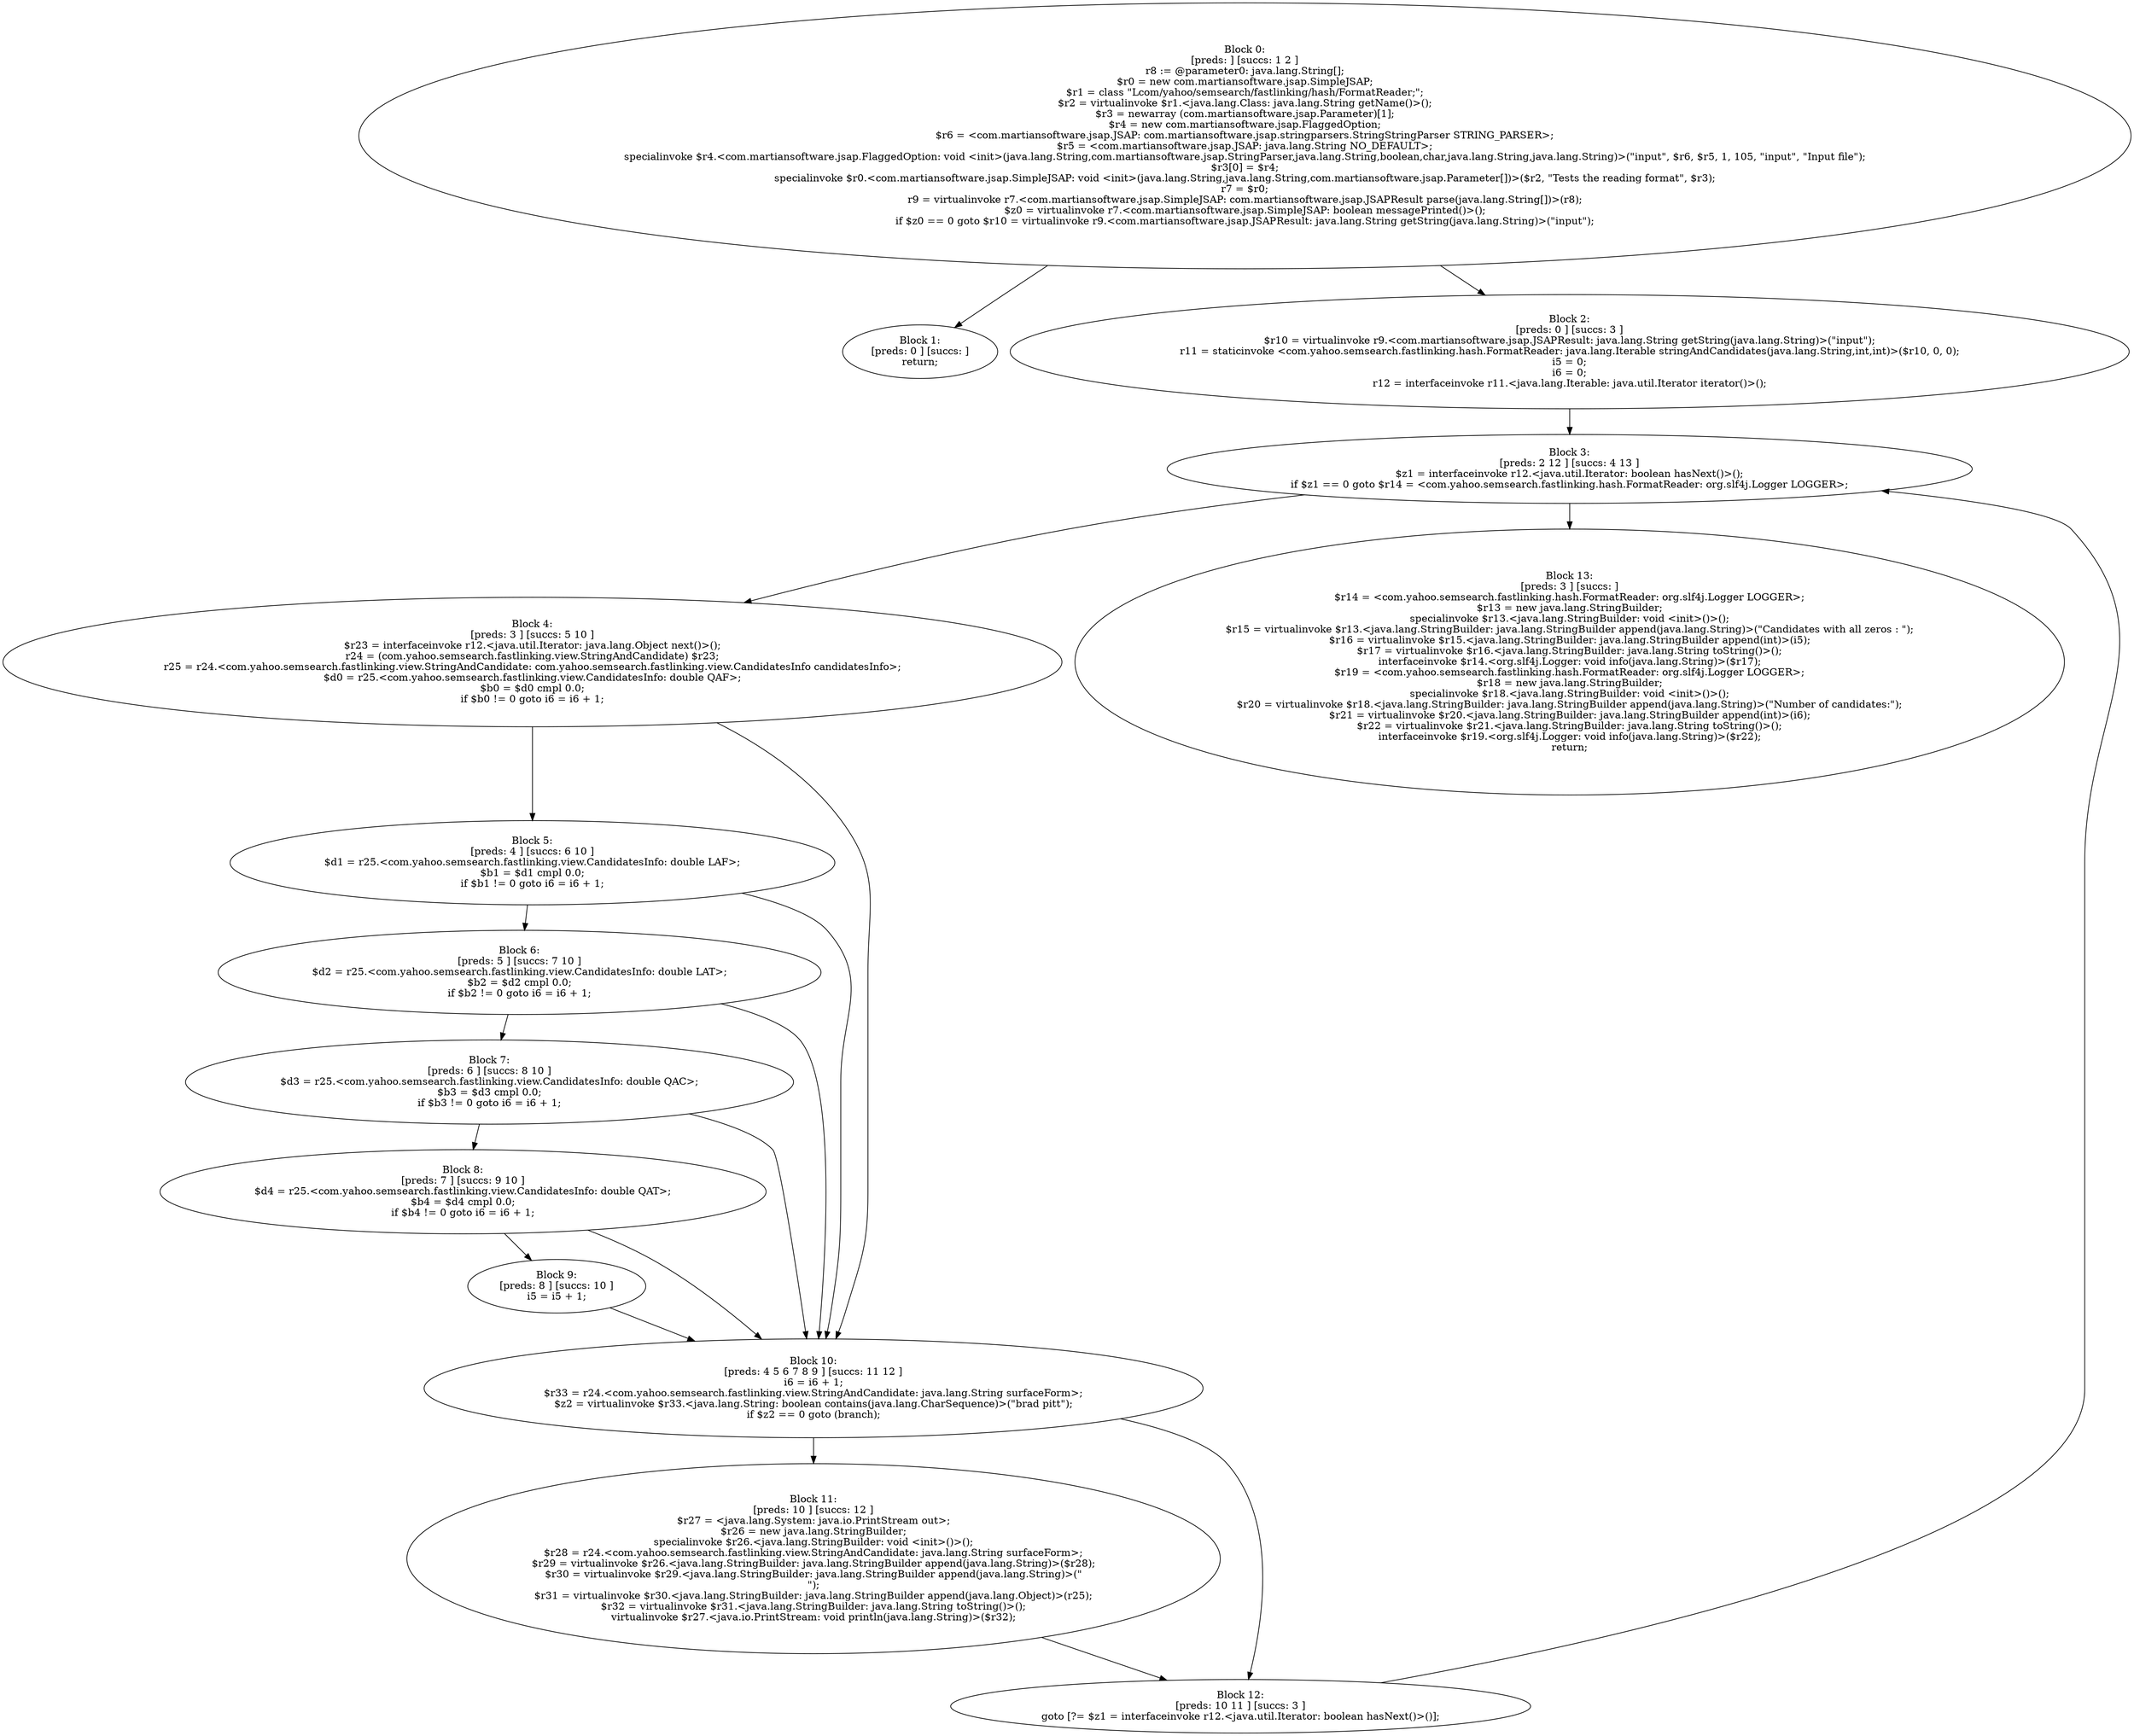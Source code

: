 digraph "unitGraph" {
    "Block 0:
[preds: ] [succs: 1 2 ]
r8 := @parameter0: java.lang.String[];
$r0 = new com.martiansoftware.jsap.SimpleJSAP;
$r1 = class \"Lcom/yahoo/semsearch/fastlinking/hash/FormatReader;\";
$r2 = virtualinvoke $r1.<java.lang.Class: java.lang.String getName()>();
$r3 = newarray (com.martiansoftware.jsap.Parameter)[1];
$r4 = new com.martiansoftware.jsap.FlaggedOption;
$r6 = <com.martiansoftware.jsap.JSAP: com.martiansoftware.jsap.stringparsers.StringStringParser STRING_PARSER>;
$r5 = <com.martiansoftware.jsap.JSAP: java.lang.String NO_DEFAULT>;
specialinvoke $r4.<com.martiansoftware.jsap.FlaggedOption: void <init>(java.lang.String,com.martiansoftware.jsap.StringParser,java.lang.String,boolean,char,java.lang.String,java.lang.String)>(\"input\", $r6, $r5, 1, 105, \"input\", \"Input file\");
$r3[0] = $r4;
specialinvoke $r0.<com.martiansoftware.jsap.SimpleJSAP: void <init>(java.lang.String,java.lang.String,com.martiansoftware.jsap.Parameter[])>($r2, \"Tests the reading format\", $r3);
r7 = $r0;
r9 = virtualinvoke r7.<com.martiansoftware.jsap.SimpleJSAP: com.martiansoftware.jsap.JSAPResult parse(java.lang.String[])>(r8);
$z0 = virtualinvoke r7.<com.martiansoftware.jsap.SimpleJSAP: boolean messagePrinted()>();
if $z0 == 0 goto $r10 = virtualinvoke r9.<com.martiansoftware.jsap.JSAPResult: java.lang.String getString(java.lang.String)>(\"input\");
"
    "Block 1:
[preds: 0 ] [succs: ]
return;
"
    "Block 2:
[preds: 0 ] [succs: 3 ]
$r10 = virtualinvoke r9.<com.martiansoftware.jsap.JSAPResult: java.lang.String getString(java.lang.String)>(\"input\");
r11 = staticinvoke <com.yahoo.semsearch.fastlinking.hash.FormatReader: java.lang.Iterable stringAndCandidates(java.lang.String,int,int)>($r10, 0, 0);
i5 = 0;
i6 = 0;
r12 = interfaceinvoke r11.<java.lang.Iterable: java.util.Iterator iterator()>();
"
    "Block 3:
[preds: 2 12 ] [succs: 4 13 ]
$z1 = interfaceinvoke r12.<java.util.Iterator: boolean hasNext()>();
if $z1 == 0 goto $r14 = <com.yahoo.semsearch.fastlinking.hash.FormatReader: org.slf4j.Logger LOGGER>;
"
    "Block 4:
[preds: 3 ] [succs: 5 10 ]
$r23 = interfaceinvoke r12.<java.util.Iterator: java.lang.Object next()>();
r24 = (com.yahoo.semsearch.fastlinking.view.StringAndCandidate) $r23;
r25 = r24.<com.yahoo.semsearch.fastlinking.view.StringAndCandidate: com.yahoo.semsearch.fastlinking.view.CandidatesInfo candidatesInfo>;
$d0 = r25.<com.yahoo.semsearch.fastlinking.view.CandidatesInfo: double QAF>;
$b0 = $d0 cmpl 0.0;
if $b0 != 0 goto i6 = i6 + 1;
"
    "Block 5:
[preds: 4 ] [succs: 6 10 ]
$d1 = r25.<com.yahoo.semsearch.fastlinking.view.CandidatesInfo: double LAF>;
$b1 = $d1 cmpl 0.0;
if $b1 != 0 goto i6 = i6 + 1;
"
    "Block 6:
[preds: 5 ] [succs: 7 10 ]
$d2 = r25.<com.yahoo.semsearch.fastlinking.view.CandidatesInfo: double LAT>;
$b2 = $d2 cmpl 0.0;
if $b2 != 0 goto i6 = i6 + 1;
"
    "Block 7:
[preds: 6 ] [succs: 8 10 ]
$d3 = r25.<com.yahoo.semsearch.fastlinking.view.CandidatesInfo: double QAC>;
$b3 = $d3 cmpl 0.0;
if $b3 != 0 goto i6 = i6 + 1;
"
    "Block 8:
[preds: 7 ] [succs: 9 10 ]
$d4 = r25.<com.yahoo.semsearch.fastlinking.view.CandidatesInfo: double QAT>;
$b4 = $d4 cmpl 0.0;
if $b4 != 0 goto i6 = i6 + 1;
"
    "Block 9:
[preds: 8 ] [succs: 10 ]
i5 = i5 + 1;
"
    "Block 10:
[preds: 4 5 6 7 8 9 ] [succs: 11 12 ]
i6 = i6 + 1;
$r33 = r24.<com.yahoo.semsearch.fastlinking.view.StringAndCandidate: java.lang.String surfaceForm>;
$z2 = virtualinvoke $r33.<java.lang.String: boolean contains(java.lang.CharSequence)>(\"brad pitt\");
if $z2 == 0 goto (branch);
"
    "Block 11:
[preds: 10 ] [succs: 12 ]
$r27 = <java.lang.System: java.io.PrintStream out>;
$r26 = new java.lang.StringBuilder;
specialinvoke $r26.<java.lang.StringBuilder: void <init>()>();
$r28 = r24.<com.yahoo.semsearch.fastlinking.view.StringAndCandidate: java.lang.String surfaceForm>;
$r29 = virtualinvoke $r26.<java.lang.StringBuilder: java.lang.StringBuilder append(java.lang.String)>($r28);
$r30 = virtualinvoke $r29.<java.lang.StringBuilder: java.lang.StringBuilder append(java.lang.String)>(\"\n\");
$r31 = virtualinvoke $r30.<java.lang.StringBuilder: java.lang.StringBuilder append(java.lang.Object)>(r25);
$r32 = virtualinvoke $r31.<java.lang.StringBuilder: java.lang.String toString()>();
virtualinvoke $r27.<java.io.PrintStream: void println(java.lang.String)>($r32);
"
    "Block 12:
[preds: 10 11 ] [succs: 3 ]
goto [?= $z1 = interfaceinvoke r12.<java.util.Iterator: boolean hasNext()>()];
"
    "Block 13:
[preds: 3 ] [succs: ]
$r14 = <com.yahoo.semsearch.fastlinking.hash.FormatReader: org.slf4j.Logger LOGGER>;
$r13 = new java.lang.StringBuilder;
specialinvoke $r13.<java.lang.StringBuilder: void <init>()>();
$r15 = virtualinvoke $r13.<java.lang.StringBuilder: java.lang.StringBuilder append(java.lang.String)>(\"Candidates with all zeros : \");
$r16 = virtualinvoke $r15.<java.lang.StringBuilder: java.lang.StringBuilder append(int)>(i5);
$r17 = virtualinvoke $r16.<java.lang.StringBuilder: java.lang.String toString()>();
interfaceinvoke $r14.<org.slf4j.Logger: void info(java.lang.String)>($r17);
$r19 = <com.yahoo.semsearch.fastlinking.hash.FormatReader: org.slf4j.Logger LOGGER>;
$r18 = new java.lang.StringBuilder;
specialinvoke $r18.<java.lang.StringBuilder: void <init>()>();
$r20 = virtualinvoke $r18.<java.lang.StringBuilder: java.lang.StringBuilder append(java.lang.String)>(\"Number of candidates:\");
$r21 = virtualinvoke $r20.<java.lang.StringBuilder: java.lang.StringBuilder append(int)>(i6);
$r22 = virtualinvoke $r21.<java.lang.StringBuilder: java.lang.String toString()>();
interfaceinvoke $r19.<org.slf4j.Logger: void info(java.lang.String)>($r22);
return;
"
    "Block 0:
[preds: ] [succs: 1 2 ]
r8 := @parameter0: java.lang.String[];
$r0 = new com.martiansoftware.jsap.SimpleJSAP;
$r1 = class \"Lcom/yahoo/semsearch/fastlinking/hash/FormatReader;\";
$r2 = virtualinvoke $r1.<java.lang.Class: java.lang.String getName()>();
$r3 = newarray (com.martiansoftware.jsap.Parameter)[1];
$r4 = new com.martiansoftware.jsap.FlaggedOption;
$r6 = <com.martiansoftware.jsap.JSAP: com.martiansoftware.jsap.stringparsers.StringStringParser STRING_PARSER>;
$r5 = <com.martiansoftware.jsap.JSAP: java.lang.String NO_DEFAULT>;
specialinvoke $r4.<com.martiansoftware.jsap.FlaggedOption: void <init>(java.lang.String,com.martiansoftware.jsap.StringParser,java.lang.String,boolean,char,java.lang.String,java.lang.String)>(\"input\", $r6, $r5, 1, 105, \"input\", \"Input file\");
$r3[0] = $r4;
specialinvoke $r0.<com.martiansoftware.jsap.SimpleJSAP: void <init>(java.lang.String,java.lang.String,com.martiansoftware.jsap.Parameter[])>($r2, \"Tests the reading format\", $r3);
r7 = $r0;
r9 = virtualinvoke r7.<com.martiansoftware.jsap.SimpleJSAP: com.martiansoftware.jsap.JSAPResult parse(java.lang.String[])>(r8);
$z0 = virtualinvoke r7.<com.martiansoftware.jsap.SimpleJSAP: boolean messagePrinted()>();
if $z0 == 0 goto $r10 = virtualinvoke r9.<com.martiansoftware.jsap.JSAPResult: java.lang.String getString(java.lang.String)>(\"input\");
"->"Block 1:
[preds: 0 ] [succs: ]
return;
";
    "Block 0:
[preds: ] [succs: 1 2 ]
r8 := @parameter0: java.lang.String[];
$r0 = new com.martiansoftware.jsap.SimpleJSAP;
$r1 = class \"Lcom/yahoo/semsearch/fastlinking/hash/FormatReader;\";
$r2 = virtualinvoke $r1.<java.lang.Class: java.lang.String getName()>();
$r3 = newarray (com.martiansoftware.jsap.Parameter)[1];
$r4 = new com.martiansoftware.jsap.FlaggedOption;
$r6 = <com.martiansoftware.jsap.JSAP: com.martiansoftware.jsap.stringparsers.StringStringParser STRING_PARSER>;
$r5 = <com.martiansoftware.jsap.JSAP: java.lang.String NO_DEFAULT>;
specialinvoke $r4.<com.martiansoftware.jsap.FlaggedOption: void <init>(java.lang.String,com.martiansoftware.jsap.StringParser,java.lang.String,boolean,char,java.lang.String,java.lang.String)>(\"input\", $r6, $r5, 1, 105, \"input\", \"Input file\");
$r3[0] = $r4;
specialinvoke $r0.<com.martiansoftware.jsap.SimpleJSAP: void <init>(java.lang.String,java.lang.String,com.martiansoftware.jsap.Parameter[])>($r2, \"Tests the reading format\", $r3);
r7 = $r0;
r9 = virtualinvoke r7.<com.martiansoftware.jsap.SimpleJSAP: com.martiansoftware.jsap.JSAPResult parse(java.lang.String[])>(r8);
$z0 = virtualinvoke r7.<com.martiansoftware.jsap.SimpleJSAP: boolean messagePrinted()>();
if $z0 == 0 goto $r10 = virtualinvoke r9.<com.martiansoftware.jsap.JSAPResult: java.lang.String getString(java.lang.String)>(\"input\");
"->"Block 2:
[preds: 0 ] [succs: 3 ]
$r10 = virtualinvoke r9.<com.martiansoftware.jsap.JSAPResult: java.lang.String getString(java.lang.String)>(\"input\");
r11 = staticinvoke <com.yahoo.semsearch.fastlinking.hash.FormatReader: java.lang.Iterable stringAndCandidates(java.lang.String,int,int)>($r10, 0, 0);
i5 = 0;
i6 = 0;
r12 = interfaceinvoke r11.<java.lang.Iterable: java.util.Iterator iterator()>();
";
    "Block 2:
[preds: 0 ] [succs: 3 ]
$r10 = virtualinvoke r9.<com.martiansoftware.jsap.JSAPResult: java.lang.String getString(java.lang.String)>(\"input\");
r11 = staticinvoke <com.yahoo.semsearch.fastlinking.hash.FormatReader: java.lang.Iterable stringAndCandidates(java.lang.String,int,int)>($r10, 0, 0);
i5 = 0;
i6 = 0;
r12 = interfaceinvoke r11.<java.lang.Iterable: java.util.Iterator iterator()>();
"->"Block 3:
[preds: 2 12 ] [succs: 4 13 ]
$z1 = interfaceinvoke r12.<java.util.Iterator: boolean hasNext()>();
if $z1 == 0 goto $r14 = <com.yahoo.semsearch.fastlinking.hash.FormatReader: org.slf4j.Logger LOGGER>;
";
    "Block 3:
[preds: 2 12 ] [succs: 4 13 ]
$z1 = interfaceinvoke r12.<java.util.Iterator: boolean hasNext()>();
if $z1 == 0 goto $r14 = <com.yahoo.semsearch.fastlinking.hash.FormatReader: org.slf4j.Logger LOGGER>;
"->"Block 4:
[preds: 3 ] [succs: 5 10 ]
$r23 = interfaceinvoke r12.<java.util.Iterator: java.lang.Object next()>();
r24 = (com.yahoo.semsearch.fastlinking.view.StringAndCandidate) $r23;
r25 = r24.<com.yahoo.semsearch.fastlinking.view.StringAndCandidate: com.yahoo.semsearch.fastlinking.view.CandidatesInfo candidatesInfo>;
$d0 = r25.<com.yahoo.semsearch.fastlinking.view.CandidatesInfo: double QAF>;
$b0 = $d0 cmpl 0.0;
if $b0 != 0 goto i6 = i6 + 1;
";
    "Block 3:
[preds: 2 12 ] [succs: 4 13 ]
$z1 = interfaceinvoke r12.<java.util.Iterator: boolean hasNext()>();
if $z1 == 0 goto $r14 = <com.yahoo.semsearch.fastlinking.hash.FormatReader: org.slf4j.Logger LOGGER>;
"->"Block 13:
[preds: 3 ] [succs: ]
$r14 = <com.yahoo.semsearch.fastlinking.hash.FormatReader: org.slf4j.Logger LOGGER>;
$r13 = new java.lang.StringBuilder;
specialinvoke $r13.<java.lang.StringBuilder: void <init>()>();
$r15 = virtualinvoke $r13.<java.lang.StringBuilder: java.lang.StringBuilder append(java.lang.String)>(\"Candidates with all zeros : \");
$r16 = virtualinvoke $r15.<java.lang.StringBuilder: java.lang.StringBuilder append(int)>(i5);
$r17 = virtualinvoke $r16.<java.lang.StringBuilder: java.lang.String toString()>();
interfaceinvoke $r14.<org.slf4j.Logger: void info(java.lang.String)>($r17);
$r19 = <com.yahoo.semsearch.fastlinking.hash.FormatReader: org.slf4j.Logger LOGGER>;
$r18 = new java.lang.StringBuilder;
specialinvoke $r18.<java.lang.StringBuilder: void <init>()>();
$r20 = virtualinvoke $r18.<java.lang.StringBuilder: java.lang.StringBuilder append(java.lang.String)>(\"Number of candidates:\");
$r21 = virtualinvoke $r20.<java.lang.StringBuilder: java.lang.StringBuilder append(int)>(i6);
$r22 = virtualinvoke $r21.<java.lang.StringBuilder: java.lang.String toString()>();
interfaceinvoke $r19.<org.slf4j.Logger: void info(java.lang.String)>($r22);
return;
";
    "Block 4:
[preds: 3 ] [succs: 5 10 ]
$r23 = interfaceinvoke r12.<java.util.Iterator: java.lang.Object next()>();
r24 = (com.yahoo.semsearch.fastlinking.view.StringAndCandidate) $r23;
r25 = r24.<com.yahoo.semsearch.fastlinking.view.StringAndCandidate: com.yahoo.semsearch.fastlinking.view.CandidatesInfo candidatesInfo>;
$d0 = r25.<com.yahoo.semsearch.fastlinking.view.CandidatesInfo: double QAF>;
$b0 = $d0 cmpl 0.0;
if $b0 != 0 goto i6 = i6 + 1;
"->"Block 5:
[preds: 4 ] [succs: 6 10 ]
$d1 = r25.<com.yahoo.semsearch.fastlinking.view.CandidatesInfo: double LAF>;
$b1 = $d1 cmpl 0.0;
if $b1 != 0 goto i6 = i6 + 1;
";
    "Block 4:
[preds: 3 ] [succs: 5 10 ]
$r23 = interfaceinvoke r12.<java.util.Iterator: java.lang.Object next()>();
r24 = (com.yahoo.semsearch.fastlinking.view.StringAndCandidate) $r23;
r25 = r24.<com.yahoo.semsearch.fastlinking.view.StringAndCandidate: com.yahoo.semsearch.fastlinking.view.CandidatesInfo candidatesInfo>;
$d0 = r25.<com.yahoo.semsearch.fastlinking.view.CandidatesInfo: double QAF>;
$b0 = $d0 cmpl 0.0;
if $b0 != 0 goto i6 = i6 + 1;
"->"Block 10:
[preds: 4 5 6 7 8 9 ] [succs: 11 12 ]
i6 = i6 + 1;
$r33 = r24.<com.yahoo.semsearch.fastlinking.view.StringAndCandidate: java.lang.String surfaceForm>;
$z2 = virtualinvoke $r33.<java.lang.String: boolean contains(java.lang.CharSequence)>(\"brad pitt\");
if $z2 == 0 goto (branch);
";
    "Block 5:
[preds: 4 ] [succs: 6 10 ]
$d1 = r25.<com.yahoo.semsearch.fastlinking.view.CandidatesInfo: double LAF>;
$b1 = $d1 cmpl 0.0;
if $b1 != 0 goto i6 = i6 + 1;
"->"Block 6:
[preds: 5 ] [succs: 7 10 ]
$d2 = r25.<com.yahoo.semsearch.fastlinking.view.CandidatesInfo: double LAT>;
$b2 = $d2 cmpl 0.0;
if $b2 != 0 goto i6 = i6 + 1;
";
    "Block 5:
[preds: 4 ] [succs: 6 10 ]
$d1 = r25.<com.yahoo.semsearch.fastlinking.view.CandidatesInfo: double LAF>;
$b1 = $d1 cmpl 0.0;
if $b1 != 0 goto i6 = i6 + 1;
"->"Block 10:
[preds: 4 5 6 7 8 9 ] [succs: 11 12 ]
i6 = i6 + 1;
$r33 = r24.<com.yahoo.semsearch.fastlinking.view.StringAndCandidate: java.lang.String surfaceForm>;
$z2 = virtualinvoke $r33.<java.lang.String: boolean contains(java.lang.CharSequence)>(\"brad pitt\");
if $z2 == 0 goto (branch);
";
    "Block 6:
[preds: 5 ] [succs: 7 10 ]
$d2 = r25.<com.yahoo.semsearch.fastlinking.view.CandidatesInfo: double LAT>;
$b2 = $d2 cmpl 0.0;
if $b2 != 0 goto i6 = i6 + 1;
"->"Block 7:
[preds: 6 ] [succs: 8 10 ]
$d3 = r25.<com.yahoo.semsearch.fastlinking.view.CandidatesInfo: double QAC>;
$b3 = $d3 cmpl 0.0;
if $b3 != 0 goto i6 = i6 + 1;
";
    "Block 6:
[preds: 5 ] [succs: 7 10 ]
$d2 = r25.<com.yahoo.semsearch.fastlinking.view.CandidatesInfo: double LAT>;
$b2 = $d2 cmpl 0.0;
if $b2 != 0 goto i6 = i6 + 1;
"->"Block 10:
[preds: 4 5 6 7 8 9 ] [succs: 11 12 ]
i6 = i6 + 1;
$r33 = r24.<com.yahoo.semsearch.fastlinking.view.StringAndCandidate: java.lang.String surfaceForm>;
$z2 = virtualinvoke $r33.<java.lang.String: boolean contains(java.lang.CharSequence)>(\"brad pitt\");
if $z2 == 0 goto (branch);
";
    "Block 7:
[preds: 6 ] [succs: 8 10 ]
$d3 = r25.<com.yahoo.semsearch.fastlinking.view.CandidatesInfo: double QAC>;
$b3 = $d3 cmpl 0.0;
if $b3 != 0 goto i6 = i6 + 1;
"->"Block 8:
[preds: 7 ] [succs: 9 10 ]
$d4 = r25.<com.yahoo.semsearch.fastlinking.view.CandidatesInfo: double QAT>;
$b4 = $d4 cmpl 0.0;
if $b4 != 0 goto i6 = i6 + 1;
";
    "Block 7:
[preds: 6 ] [succs: 8 10 ]
$d3 = r25.<com.yahoo.semsearch.fastlinking.view.CandidatesInfo: double QAC>;
$b3 = $d3 cmpl 0.0;
if $b3 != 0 goto i6 = i6 + 1;
"->"Block 10:
[preds: 4 5 6 7 8 9 ] [succs: 11 12 ]
i6 = i6 + 1;
$r33 = r24.<com.yahoo.semsearch.fastlinking.view.StringAndCandidate: java.lang.String surfaceForm>;
$z2 = virtualinvoke $r33.<java.lang.String: boolean contains(java.lang.CharSequence)>(\"brad pitt\");
if $z2 == 0 goto (branch);
";
    "Block 8:
[preds: 7 ] [succs: 9 10 ]
$d4 = r25.<com.yahoo.semsearch.fastlinking.view.CandidatesInfo: double QAT>;
$b4 = $d4 cmpl 0.0;
if $b4 != 0 goto i6 = i6 + 1;
"->"Block 9:
[preds: 8 ] [succs: 10 ]
i5 = i5 + 1;
";
    "Block 8:
[preds: 7 ] [succs: 9 10 ]
$d4 = r25.<com.yahoo.semsearch.fastlinking.view.CandidatesInfo: double QAT>;
$b4 = $d4 cmpl 0.0;
if $b4 != 0 goto i6 = i6 + 1;
"->"Block 10:
[preds: 4 5 6 7 8 9 ] [succs: 11 12 ]
i6 = i6 + 1;
$r33 = r24.<com.yahoo.semsearch.fastlinking.view.StringAndCandidate: java.lang.String surfaceForm>;
$z2 = virtualinvoke $r33.<java.lang.String: boolean contains(java.lang.CharSequence)>(\"brad pitt\");
if $z2 == 0 goto (branch);
";
    "Block 9:
[preds: 8 ] [succs: 10 ]
i5 = i5 + 1;
"->"Block 10:
[preds: 4 5 6 7 8 9 ] [succs: 11 12 ]
i6 = i6 + 1;
$r33 = r24.<com.yahoo.semsearch.fastlinking.view.StringAndCandidate: java.lang.String surfaceForm>;
$z2 = virtualinvoke $r33.<java.lang.String: boolean contains(java.lang.CharSequence)>(\"brad pitt\");
if $z2 == 0 goto (branch);
";
    "Block 10:
[preds: 4 5 6 7 8 9 ] [succs: 11 12 ]
i6 = i6 + 1;
$r33 = r24.<com.yahoo.semsearch.fastlinking.view.StringAndCandidate: java.lang.String surfaceForm>;
$z2 = virtualinvoke $r33.<java.lang.String: boolean contains(java.lang.CharSequence)>(\"brad pitt\");
if $z2 == 0 goto (branch);
"->"Block 11:
[preds: 10 ] [succs: 12 ]
$r27 = <java.lang.System: java.io.PrintStream out>;
$r26 = new java.lang.StringBuilder;
specialinvoke $r26.<java.lang.StringBuilder: void <init>()>();
$r28 = r24.<com.yahoo.semsearch.fastlinking.view.StringAndCandidate: java.lang.String surfaceForm>;
$r29 = virtualinvoke $r26.<java.lang.StringBuilder: java.lang.StringBuilder append(java.lang.String)>($r28);
$r30 = virtualinvoke $r29.<java.lang.StringBuilder: java.lang.StringBuilder append(java.lang.String)>(\"\n\");
$r31 = virtualinvoke $r30.<java.lang.StringBuilder: java.lang.StringBuilder append(java.lang.Object)>(r25);
$r32 = virtualinvoke $r31.<java.lang.StringBuilder: java.lang.String toString()>();
virtualinvoke $r27.<java.io.PrintStream: void println(java.lang.String)>($r32);
";
    "Block 10:
[preds: 4 5 6 7 8 9 ] [succs: 11 12 ]
i6 = i6 + 1;
$r33 = r24.<com.yahoo.semsearch.fastlinking.view.StringAndCandidate: java.lang.String surfaceForm>;
$z2 = virtualinvoke $r33.<java.lang.String: boolean contains(java.lang.CharSequence)>(\"brad pitt\");
if $z2 == 0 goto (branch);
"->"Block 12:
[preds: 10 11 ] [succs: 3 ]
goto [?= $z1 = interfaceinvoke r12.<java.util.Iterator: boolean hasNext()>()];
";
    "Block 11:
[preds: 10 ] [succs: 12 ]
$r27 = <java.lang.System: java.io.PrintStream out>;
$r26 = new java.lang.StringBuilder;
specialinvoke $r26.<java.lang.StringBuilder: void <init>()>();
$r28 = r24.<com.yahoo.semsearch.fastlinking.view.StringAndCandidate: java.lang.String surfaceForm>;
$r29 = virtualinvoke $r26.<java.lang.StringBuilder: java.lang.StringBuilder append(java.lang.String)>($r28);
$r30 = virtualinvoke $r29.<java.lang.StringBuilder: java.lang.StringBuilder append(java.lang.String)>(\"\n\");
$r31 = virtualinvoke $r30.<java.lang.StringBuilder: java.lang.StringBuilder append(java.lang.Object)>(r25);
$r32 = virtualinvoke $r31.<java.lang.StringBuilder: java.lang.String toString()>();
virtualinvoke $r27.<java.io.PrintStream: void println(java.lang.String)>($r32);
"->"Block 12:
[preds: 10 11 ] [succs: 3 ]
goto [?= $z1 = interfaceinvoke r12.<java.util.Iterator: boolean hasNext()>()];
";
    "Block 12:
[preds: 10 11 ] [succs: 3 ]
goto [?= $z1 = interfaceinvoke r12.<java.util.Iterator: boolean hasNext()>()];
"->"Block 3:
[preds: 2 12 ] [succs: 4 13 ]
$z1 = interfaceinvoke r12.<java.util.Iterator: boolean hasNext()>();
if $z1 == 0 goto $r14 = <com.yahoo.semsearch.fastlinking.hash.FormatReader: org.slf4j.Logger LOGGER>;
";
}
